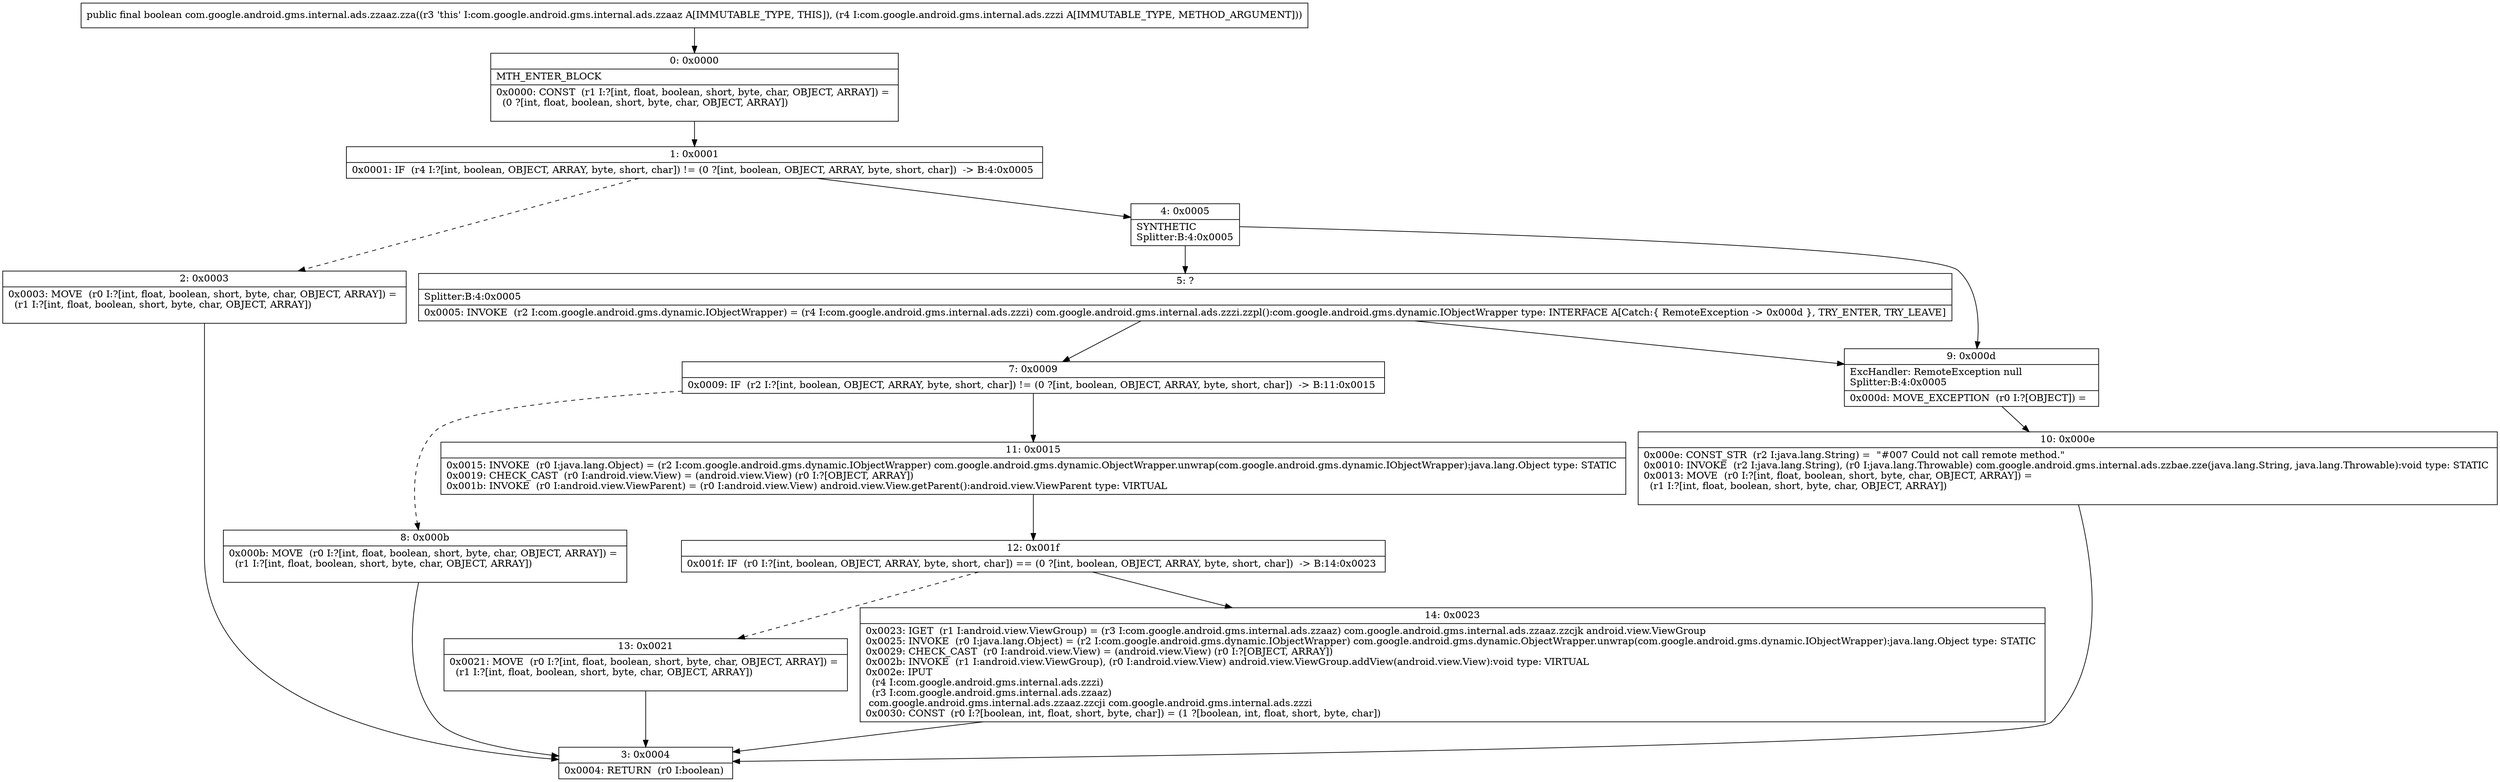 digraph "CFG forcom.google.android.gms.internal.ads.zzaaz.zza(Lcom\/google\/android\/gms\/internal\/ads\/zzzi;)Z" {
Node_0 [shape=record,label="{0\:\ 0x0000|MTH_ENTER_BLOCK\l|0x0000: CONST  (r1 I:?[int, float, boolean, short, byte, char, OBJECT, ARRAY]) = \l  (0 ?[int, float, boolean, short, byte, char, OBJECT, ARRAY])\l \l}"];
Node_1 [shape=record,label="{1\:\ 0x0001|0x0001: IF  (r4 I:?[int, boolean, OBJECT, ARRAY, byte, short, char]) != (0 ?[int, boolean, OBJECT, ARRAY, byte, short, char])  \-\> B:4:0x0005 \l}"];
Node_2 [shape=record,label="{2\:\ 0x0003|0x0003: MOVE  (r0 I:?[int, float, boolean, short, byte, char, OBJECT, ARRAY]) = \l  (r1 I:?[int, float, boolean, short, byte, char, OBJECT, ARRAY])\l \l}"];
Node_3 [shape=record,label="{3\:\ 0x0004|0x0004: RETURN  (r0 I:boolean) \l}"];
Node_4 [shape=record,label="{4\:\ 0x0005|SYNTHETIC\lSplitter:B:4:0x0005\l}"];
Node_5 [shape=record,label="{5\:\ ?|Splitter:B:4:0x0005\l|0x0005: INVOKE  (r2 I:com.google.android.gms.dynamic.IObjectWrapper) = (r4 I:com.google.android.gms.internal.ads.zzzi) com.google.android.gms.internal.ads.zzzi.zzpl():com.google.android.gms.dynamic.IObjectWrapper type: INTERFACE A[Catch:\{ RemoteException \-\> 0x000d \}, TRY_ENTER, TRY_LEAVE]\l}"];
Node_7 [shape=record,label="{7\:\ 0x0009|0x0009: IF  (r2 I:?[int, boolean, OBJECT, ARRAY, byte, short, char]) != (0 ?[int, boolean, OBJECT, ARRAY, byte, short, char])  \-\> B:11:0x0015 \l}"];
Node_8 [shape=record,label="{8\:\ 0x000b|0x000b: MOVE  (r0 I:?[int, float, boolean, short, byte, char, OBJECT, ARRAY]) = \l  (r1 I:?[int, float, boolean, short, byte, char, OBJECT, ARRAY])\l \l}"];
Node_9 [shape=record,label="{9\:\ 0x000d|ExcHandler: RemoteException null\lSplitter:B:4:0x0005\l|0x000d: MOVE_EXCEPTION  (r0 I:?[OBJECT]) =  \l}"];
Node_10 [shape=record,label="{10\:\ 0x000e|0x000e: CONST_STR  (r2 I:java.lang.String) =  \"#007 Could not call remote method.\" \l0x0010: INVOKE  (r2 I:java.lang.String), (r0 I:java.lang.Throwable) com.google.android.gms.internal.ads.zzbae.zze(java.lang.String, java.lang.Throwable):void type: STATIC \l0x0013: MOVE  (r0 I:?[int, float, boolean, short, byte, char, OBJECT, ARRAY]) = \l  (r1 I:?[int, float, boolean, short, byte, char, OBJECT, ARRAY])\l \l}"];
Node_11 [shape=record,label="{11\:\ 0x0015|0x0015: INVOKE  (r0 I:java.lang.Object) = (r2 I:com.google.android.gms.dynamic.IObjectWrapper) com.google.android.gms.dynamic.ObjectWrapper.unwrap(com.google.android.gms.dynamic.IObjectWrapper):java.lang.Object type: STATIC \l0x0019: CHECK_CAST  (r0 I:android.view.View) = (android.view.View) (r0 I:?[OBJECT, ARRAY]) \l0x001b: INVOKE  (r0 I:android.view.ViewParent) = (r0 I:android.view.View) android.view.View.getParent():android.view.ViewParent type: VIRTUAL \l}"];
Node_12 [shape=record,label="{12\:\ 0x001f|0x001f: IF  (r0 I:?[int, boolean, OBJECT, ARRAY, byte, short, char]) == (0 ?[int, boolean, OBJECT, ARRAY, byte, short, char])  \-\> B:14:0x0023 \l}"];
Node_13 [shape=record,label="{13\:\ 0x0021|0x0021: MOVE  (r0 I:?[int, float, boolean, short, byte, char, OBJECT, ARRAY]) = \l  (r1 I:?[int, float, boolean, short, byte, char, OBJECT, ARRAY])\l \l}"];
Node_14 [shape=record,label="{14\:\ 0x0023|0x0023: IGET  (r1 I:android.view.ViewGroup) = (r3 I:com.google.android.gms.internal.ads.zzaaz) com.google.android.gms.internal.ads.zzaaz.zzcjk android.view.ViewGroup \l0x0025: INVOKE  (r0 I:java.lang.Object) = (r2 I:com.google.android.gms.dynamic.IObjectWrapper) com.google.android.gms.dynamic.ObjectWrapper.unwrap(com.google.android.gms.dynamic.IObjectWrapper):java.lang.Object type: STATIC \l0x0029: CHECK_CAST  (r0 I:android.view.View) = (android.view.View) (r0 I:?[OBJECT, ARRAY]) \l0x002b: INVOKE  (r1 I:android.view.ViewGroup), (r0 I:android.view.View) android.view.ViewGroup.addView(android.view.View):void type: VIRTUAL \l0x002e: IPUT  \l  (r4 I:com.google.android.gms.internal.ads.zzzi)\l  (r3 I:com.google.android.gms.internal.ads.zzaaz)\l com.google.android.gms.internal.ads.zzaaz.zzcji com.google.android.gms.internal.ads.zzzi \l0x0030: CONST  (r0 I:?[boolean, int, float, short, byte, char]) = (1 ?[boolean, int, float, short, byte, char]) \l}"];
MethodNode[shape=record,label="{public final boolean com.google.android.gms.internal.ads.zzaaz.zza((r3 'this' I:com.google.android.gms.internal.ads.zzaaz A[IMMUTABLE_TYPE, THIS]), (r4 I:com.google.android.gms.internal.ads.zzzi A[IMMUTABLE_TYPE, METHOD_ARGUMENT])) }"];
MethodNode -> Node_0;
Node_0 -> Node_1;
Node_1 -> Node_2[style=dashed];
Node_1 -> Node_4;
Node_2 -> Node_3;
Node_4 -> Node_5;
Node_4 -> Node_9;
Node_5 -> Node_9;
Node_5 -> Node_7;
Node_7 -> Node_8[style=dashed];
Node_7 -> Node_11;
Node_8 -> Node_3;
Node_9 -> Node_10;
Node_10 -> Node_3;
Node_11 -> Node_12;
Node_12 -> Node_13[style=dashed];
Node_12 -> Node_14;
Node_13 -> Node_3;
Node_14 -> Node_3;
}

